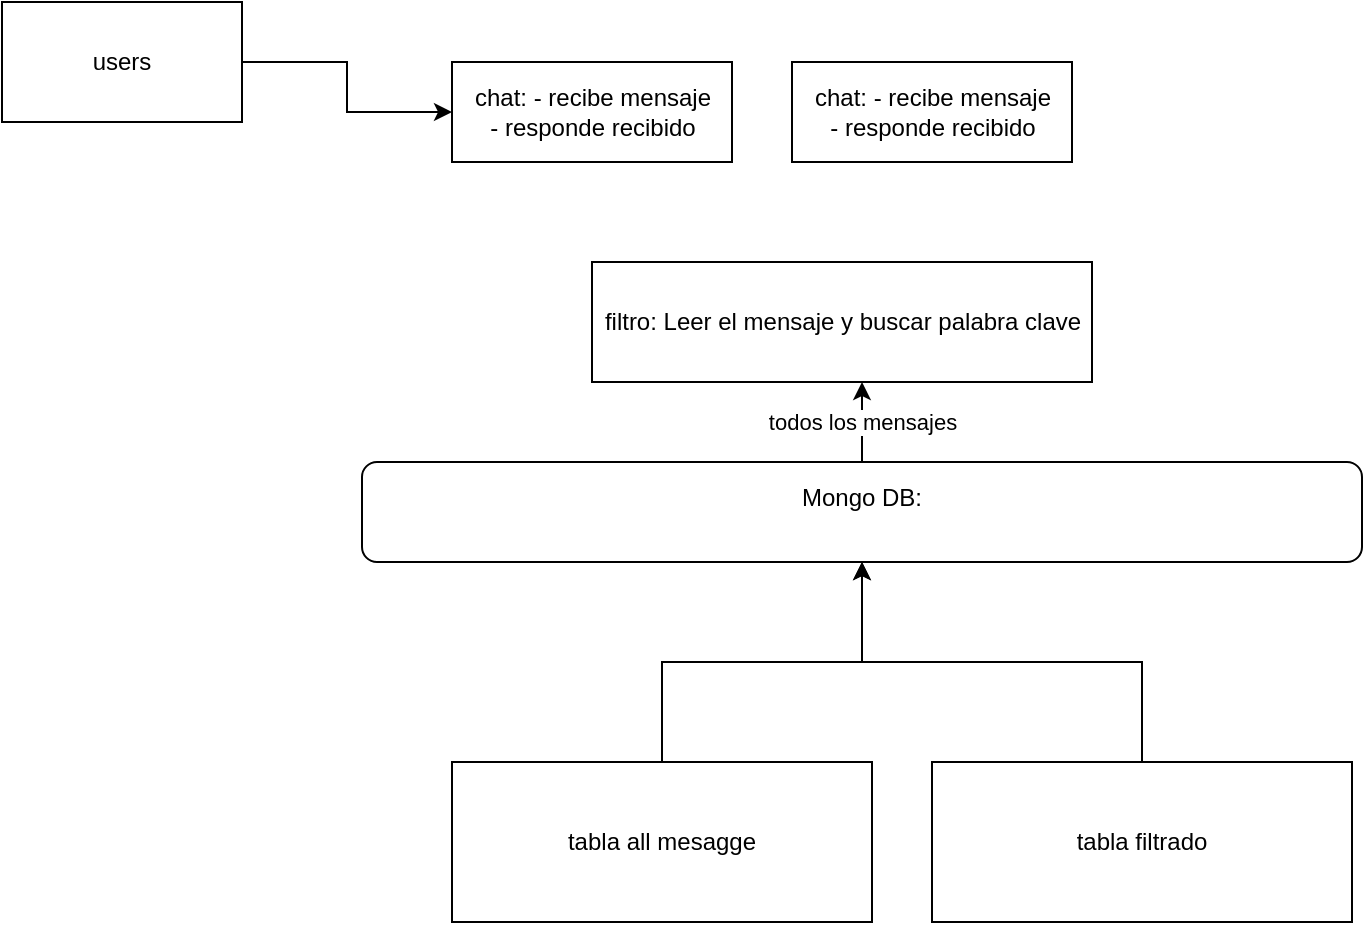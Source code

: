 <mxfile version="26.0.3">
  <diagram name="Page-1" id="2YBvvXClWsGukQMizWep">
    <mxGraphModel dx="1730" dy="451" grid="1" gridSize="10" guides="1" tooltips="1" connect="1" arrows="1" fold="1" page="1" pageScale="1" pageWidth="850" pageHeight="1100" math="0" shadow="0">
      <root>
        <mxCell id="0" />
        <mxCell id="1" parent="0" />
        <mxCell id="W44_KCg1e1bb9gAceICw-6" value="Mongo DB: &lt;div&gt;&lt;br/&gt;&lt;/div&gt;" style="rounded=1;whiteSpace=wrap;html=1;" vertex="1" parent="1">
          <mxGeometry x="175" y="250" width="500" height="50" as="geometry" />
        </mxCell>
        <mxCell id="W44_KCg1e1bb9gAceICw-16" value="" style="edgeStyle=orthogonalEdgeStyle;rounded=0;orthogonalLoop=1;jettySize=auto;html=1;" edge="1" parent="1" source="W44_KCg1e1bb9gAceICw-9" target="W44_KCg1e1bb9gAceICw-13">
          <mxGeometry relative="1" as="geometry" />
        </mxCell>
        <mxCell id="W44_KCg1e1bb9gAceICw-9" value="users" style="rounded=0;whiteSpace=wrap;html=1;" vertex="1" parent="1">
          <mxGeometry x="-5" y="20" width="120" height="60" as="geometry" />
        </mxCell>
        <mxCell id="W44_KCg1e1bb9gAceICw-13" value="chat: - recibe mensaje&lt;br&gt;- responde recibido" style="html=1;points=[];perimeter=orthogonalPerimeter;outlineConnect=0;targetShapes=umlLifeline;portConstraint=eastwest;newEdgeStyle={&quot;edgeStyle&quot;:&quot;elbowEdgeStyle&quot;,&quot;elbow&quot;:&quot;vertical&quot;,&quot;curved&quot;:0,&quot;rounded&quot;:0};" vertex="1" parent="1">
          <mxGeometry x="220" y="50" width="140" height="50" as="geometry" />
        </mxCell>
        <mxCell id="W44_KCg1e1bb9gAceICw-17" value="filtro: Leer el mensaje y buscar palabra clave" style="html=1;points=[];perimeter=orthogonalPerimeter;outlineConnect=0;targetShapes=umlLifeline;portConstraint=eastwest;newEdgeStyle={&quot;edgeStyle&quot;:&quot;elbowEdgeStyle&quot;,&quot;elbow&quot;:&quot;vertical&quot;,&quot;curved&quot;:0,&quot;rounded&quot;:0};" vertex="1" parent="1">
          <mxGeometry x="290" y="150" width="250" height="60" as="geometry" />
        </mxCell>
        <mxCell id="W44_KCg1e1bb9gAceICw-18" value="" style="endArrow=classic;html=1;rounded=0;" edge="1" parent="1" source="W44_KCg1e1bb9gAceICw-6" target="W44_KCg1e1bb9gAceICw-17">
          <mxGeometry relative="1" as="geometry">
            <mxPoint x="480" y="240" as="sourcePoint" />
            <mxPoint x="640" y="240" as="targetPoint" />
            <Array as="points" />
          </mxGeometry>
        </mxCell>
        <mxCell id="W44_KCg1e1bb9gAceICw-19" value="todos los mensajes" style="edgeLabel;resizable=0;html=1;;align=center;verticalAlign=middle;" connectable="0" vertex="1" parent="W44_KCg1e1bb9gAceICw-18">
          <mxGeometry relative="1" as="geometry" />
        </mxCell>
        <mxCell id="W44_KCg1e1bb9gAceICw-22" value="" style="edgeStyle=orthogonalEdgeStyle;rounded=0;orthogonalLoop=1;jettySize=auto;html=1;" edge="1" parent="1" source="W44_KCg1e1bb9gAceICw-20" target="W44_KCg1e1bb9gAceICw-6">
          <mxGeometry relative="1" as="geometry" />
        </mxCell>
        <mxCell id="W44_KCg1e1bb9gAceICw-20" value="tabla all mesagge" style="rounded=0;whiteSpace=wrap;html=1;" vertex="1" parent="1">
          <mxGeometry x="220" y="400" width="210" height="80" as="geometry" />
        </mxCell>
        <mxCell id="W44_KCg1e1bb9gAceICw-23" value="" style="edgeStyle=orthogonalEdgeStyle;rounded=0;orthogonalLoop=1;jettySize=auto;html=1;" edge="1" parent="1" source="W44_KCg1e1bb9gAceICw-21" target="W44_KCg1e1bb9gAceICw-6">
          <mxGeometry relative="1" as="geometry" />
        </mxCell>
        <mxCell id="W44_KCg1e1bb9gAceICw-21" value="tabla filtrado" style="rounded=0;whiteSpace=wrap;html=1;" vertex="1" parent="1">
          <mxGeometry x="460" y="400" width="210" height="80" as="geometry" />
        </mxCell>
        <mxCell id="W44_KCg1e1bb9gAceICw-24" value="chat: - recibe mensaje&lt;br&gt;- responde recibido" style="html=1;points=[];perimeter=orthogonalPerimeter;outlineConnect=0;targetShapes=umlLifeline;portConstraint=eastwest;newEdgeStyle={&quot;edgeStyle&quot;:&quot;elbowEdgeStyle&quot;,&quot;elbow&quot;:&quot;vertical&quot;,&quot;curved&quot;:0,&quot;rounded&quot;:0};" vertex="1" parent="1">
          <mxGeometry x="390" y="50" width="140" height="50" as="geometry" />
        </mxCell>
      </root>
    </mxGraphModel>
  </diagram>
</mxfile>
